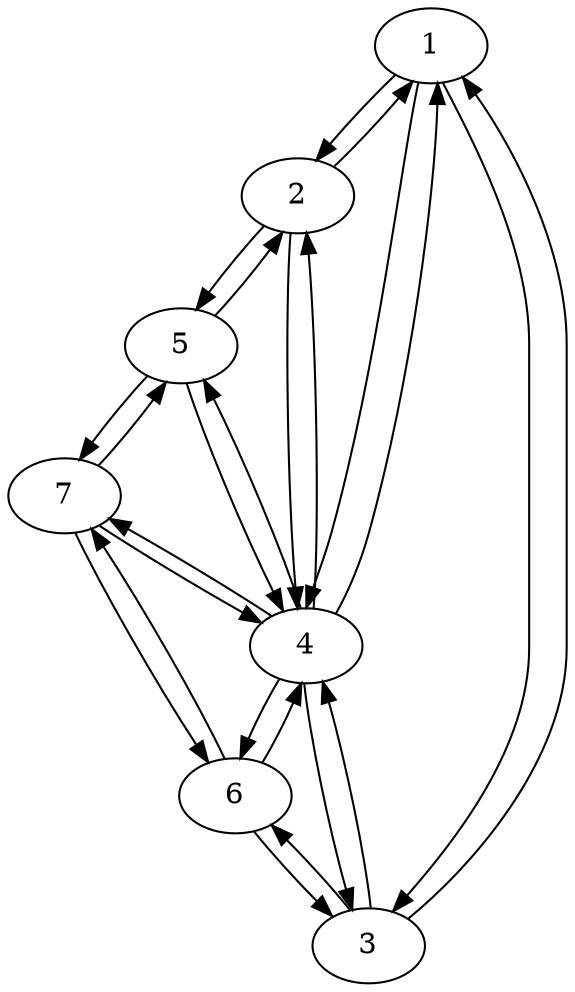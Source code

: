 digraph 13 {
1 -> 2
1 -> 3
1 -> 4
2 -> 1
2 -> 5
2 -> 4
3 -> 1
3 -> 6
3 -> 4
4 -> 1
4 -> 2
4 -> 3
4 -> 5
4 -> 7
4 -> 6
5 -> 2
5 -> 4
5 -> 7
6 -> 3
6 -> 7
6 -> 4
7 -> 4
7 -> 5
7 -> 6
}